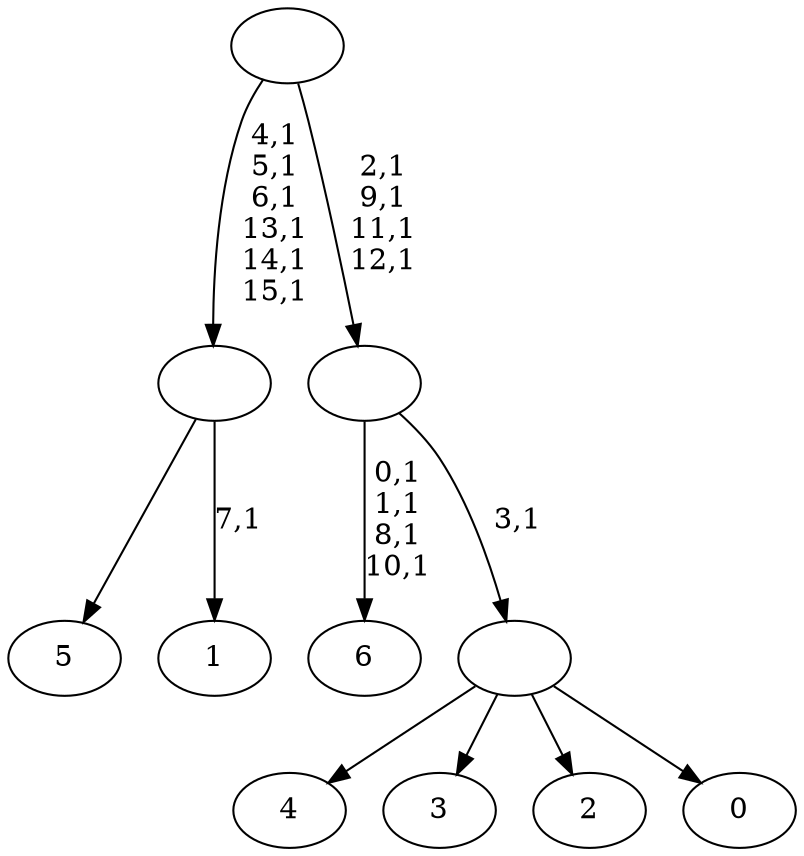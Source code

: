 digraph T {
	23 [label="6"]
	18 [label="5"]
	17 [label="4"]
	16 [label="3"]
	15 [label="2"]
	14 [label="1"]
	12 [label=""]
	6 [label="0"]
	5 [label=""]
	4 [label=""]
	0 [label=""]
	12 -> 14 [label="7,1"]
	12 -> 18 [label=""]
	5 -> 17 [label=""]
	5 -> 16 [label=""]
	5 -> 15 [label=""]
	5 -> 6 [label=""]
	4 -> 23 [label="0,1\n1,1\n8,1\n10,1"]
	4 -> 5 [label="3,1"]
	0 -> 4 [label="2,1\n9,1\n11,1\n12,1"]
	0 -> 12 [label="4,1\n5,1\n6,1\n13,1\n14,1\n15,1"]
}
